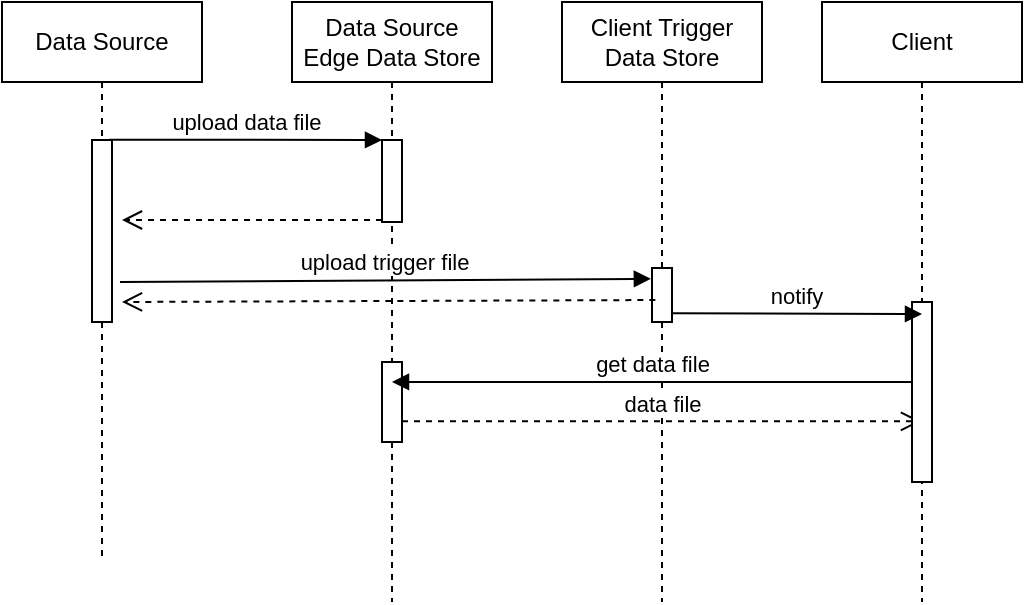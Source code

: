 <mxfile version="13.9.9" type="device" pages="3"><diagram name="current-implementation" id="9361dd3d-8414-5efd-6122-117bd74ce7a7"><mxGraphModel dx="768" dy="482" grid="1" gridSize="10" guides="1" tooltips="1" connect="1" arrows="1" fold="1" page="0" pageScale="1.5" pageWidth="826" pageHeight="1169" background="#ffffff" math="0" shadow="0"><root><mxCell id="0"/><mxCell id="1" parent="0"/><mxCell id="PA6iaZKiZzGVTASpvjL3-89" value="Data Source" style="shape=umlLifeline;perimeter=lifelinePerimeter;whiteSpace=wrap;html=1;container=1;collapsible=0;recursiveResize=0;outlineConnect=0;" vertex="1" parent="1"><mxGeometry x="160" y="90" width="100" height="280" as="geometry"/></mxCell><mxCell id="PA6iaZKiZzGVTASpvjL3-90" value="" style="html=1;points=[];perimeter=orthogonalPerimeter;" vertex="1" parent="PA6iaZKiZzGVTASpvjL3-89"><mxGeometry x="45" y="69" width="10" height="91" as="geometry"/></mxCell><mxCell id="PA6iaZKiZzGVTASpvjL3-91" value="Data Source Edge Data Store" style="shape=umlLifeline;perimeter=lifelinePerimeter;whiteSpace=wrap;html=1;container=1;collapsible=0;recursiveResize=0;outlineConnect=0;" vertex="1" parent="1"><mxGeometry x="305" y="90" width="100" height="300" as="geometry"/></mxCell><mxCell id="PA6iaZKiZzGVTASpvjL3-94" value="" style="html=1;points=[];perimeter=orthogonalPerimeter;" vertex="1" parent="PA6iaZKiZzGVTASpvjL3-91"><mxGeometry x="45" y="69" width="10" height="41" as="geometry"/></mxCell><mxCell id="PA6iaZKiZzGVTASpvjL3-108" value="" style="html=1;points=[];perimeter=orthogonalPerimeter;" vertex="1" parent="PA6iaZKiZzGVTASpvjL3-91"><mxGeometry x="45" y="180" width="10" height="40" as="geometry"/></mxCell><mxCell id="PA6iaZKiZzGVTASpvjL3-95" value="upload data file" style="html=1;verticalAlign=bottom;endArrow=block;entryX=0;entryY=0;exitX=0.833;exitY=-0.002;exitDx=0;exitDy=0;exitPerimeter=0;" edge="1" target="PA6iaZKiZzGVTASpvjL3-94" parent="1" source="PA6iaZKiZzGVTASpvjL3-90"><mxGeometry relative="1" as="geometry"><mxPoint x="220" y="159" as="sourcePoint"/></mxGeometry></mxCell><mxCell id="PA6iaZKiZzGVTASpvjL3-96" value="" style="html=1;verticalAlign=bottom;endArrow=open;dashed=1;endSize=8;" edge="1" source="PA6iaZKiZzGVTASpvjL3-94" parent="1"><mxGeometry relative="1" as="geometry"><mxPoint x="220" y="199" as="targetPoint"/></mxGeometry></mxCell><mxCell id="PA6iaZKiZzGVTASpvjL3-97" value="Client Trigger Data Store" style="shape=umlLifeline;perimeter=lifelinePerimeter;whiteSpace=wrap;html=1;container=1;collapsible=0;recursiveResize=0;outlineConnect=0;" vertex="1" parent="1"><mxGeometry x="440" y="90" width="100" height="300" as="geometry"/></mxCell><mxCell id="PA6iaZKiZzGVTASpvjL3-101" value="" style="html=1;points=[];perimeter=orthogonalPerimeter;" vertex="1" parent="PA6iaZKiZzGVTASpvjL3-97"><mxGeometry x="45" y="133" width="10" height="27" as="geometry"/></mxCell><mxCell id="PA6iaZKiZzGVTASpvjL3-100" value="upload trigger file" style="html=1;verticalAlign=bottom;endArrow=block;exitX=0.59;exitY=0.5;exitDx=0;exitDy=0;exitPerimeter=0;entryX=-0.056;entryY=0.2;entryDx=0;entryDy=0;entryPerimeter=0;" edge="1" parent="1" source="PA6iaZKiZzGVTASpvjL3-89" target="PA6iaZKiZzGVTASpvjL3-101"><mxGeometry relative="1" as="geometry"><mxPoint x="220.0" y="229.588" as="sourcePoint"/><mxPoint x="480" y="230" as="targetPoint"/></mxGeometry></mxCell><mxCell id="PA6iaZKiZzGVTASpvjL3-103" value="data file" style="html=1;verticalAlign=bottom;endArrow=open;dashed=1;endSize=8;exitX=1;exitY=0.742;exitDx=0;exitDy=0;exitPerimeter=0;" edge="1" parent="1" source="PA6iaZKiZzGVTASpvjL3-108" target="PA6iaZKiZzGVTASpvjL3-104"><mxGeometry relative="1" as="geometry"><mxPoint x="350" y="239.71" as="targetPoint"/><mxPoint x="480" y="239.71" as="sourcePoint"/></mxGeometry></mxCell><mxCell id="PA6iaZKiZzGVTASpvjL3-104" value="Client" style="shape=umlLifeline;perimeter=lifelinePerimeter;whiteSpace=wrap;html=1;container=1;collapsible=0;recursiveResize=0;outlineConnect=0;" vertex="1" parent="1"><mxGeometry x="570" y="90" width="100" height="300" as="geometry"/></mxCell><mxCell id="PA6iaZKiZzGVTASpvjL3-105" value="" style="html=1;points=[];perimeter=orthogonalPerimeter;" vertex="1" parent="PA6iaZKiZzGVTASpvjL3-104"><mxGeometry x="45" y="150" width="10" height="90" as="geometry"/></mxCell><mxCell id="PA6iaZKiZzGVTASpvjL3-106" value="notify" style="html=1;verticalAlign=bottom;endArrow=block;exitX=0.59;exitY=0.5;exitDx=0;exitDy=0;exitPerimeter=0;" edge="1" parent="1"><mxGeometry relative="1" as="geometry"><mxPoint x="495" y="245.6" as="sourcePoint"/><mxPoint x="620" y="246" as="targetPoint"/></mxGeometry></mxCell><mxCell id="PA6iaZKiZzGVTASpvjL3-107" value="get data file" style="html=1;verticalAlign=bottom;endArrow=block;exitX=0;exitY=0.444;exitDx=0;exitDy=0;exitPerimeter=0;" edge="1" parent="1" source="PA6iaZKiZzGVTASpvjL3-105" target="PA6iaZKiZzGVTASpvjL3-91"><mxGeometry relative="1" as="geometry"><mxPoint x="230" y="291.6" as="sourcePoint"/><mxPoint x="495.44" y="290.0" as="targetPoint"/></mxGeometry></mxCell><mxCell id="PA6iaZKiZzGVTASpvjL3-109" value="" style="html=1;verticalAlign=bottom;endArrow=open;dashed=1;endSize=8;exitX=0.167;exitY=0.593;exitDx=0;exitDy=0;exitPerimeter=0;" edge="1" parent="1" source="PA6iaZKiZzGVTASpvjL3-101"><mxGeometry relative="1" as="geometry"><mxPoint x="220" y="240" as="targetPoint"/><mxPoint x="350" y="239.5" as="sourcePoint"/></mxGeometry></mxCell></root></mxGraphModel></diagram><diagram id="QciSubPjInlbOa7LIQsw" name="Page-2"><mxGraphModel dx="768" dy="482" grid="1" gridSize="10" guides="1" tooltips="1" connect="1" arrows="1" fold="1" page="1" pageScale="1" pageWidth="850" pageHeight="1100" math="0" shadow="0"><root><mxCell id="tTx-7xE9YMrgVM3sXanv-0"/><mxCell id="tTx-7xE9YMrgVM3sXanv-1" parent="tTx-7xE9YMrgVM3sXanv-0"/><mxCell id="tTx-7xE9YMrgVM3sXanv-4" value="Client" style="swimlane;" vertex="1" parent="tTx-7xE9YMrgVM3sXanv-1"><mxGeometry x="350" y="70" width="320" height="200" as="geometry"><mxRectangle x="350" y="70" width="70" height="23" as="alternateBounds"/></mxGeometry></mxCell><mxCell id="tTx-7xE9YMrgVM3sXanv-12" style="edgeStyle=orthogonalEdgeStyle;rounded=0;orthogonalLoop=1;jettySize=auto;html=1;entryX=0.24;entryY=1.087;entryDx=0;entryDy=0;entryPerimeter=0;" edge="1" parent="tTx-7xE9YMrgVM3sXanv-4" source="tTx-7xE9YMrgVM3sXanv-7" target="tTx-7xE9YMrgVM3sXanv-11"><mxGeometry relative="1" as="geometry"/></mxCell><mxCell id="tTx-7xE9YMrgVM3sXanv-7" value="" style="verticalLabelPosition=bottom;html=1;verticalAlign=top;align=center;strokeColor=none;fillColor=#00BEF2;shape=mxgraph.azure.storage_blob;" vertex="1" parent="tTx-7xE9YMrgVM3sXanv-4"><mxGeometry x="25" y="117.5" width="50" height="45" as="geometry"/></mxCell><mxCell id="tTx-7xE9YMrgVM3sXanv-18" style="edgeStyle=orthogonalEdgeStyle;rounded=0;orthogonalLoop=1;jettySize=auto;html=1;entryX=-0.013;entryY=0.493;entryDx=0;entryDy=0;entryPerimeter=0;exitX=0.76;exitY=1.047;exitDx=0;exitDy=0;exitPerimeter=0;" edge="1" parent="tTx-7xE9YMrgVM3sXanv-4" source="tTx-7xE9YMrgVM3sXanv-11" target="tTx-7xE9YMrgVM3sXanv-13"><mxGeometry relative="1" as="geometry"><Array as="points"><mxPoint x="148" y="154"/></Array></mxGeometry></mxCell><mxCell id="tTx-7xE9YMrgVM3sXanv-11" value="" style="aspect=fixed;html=1;points=[];align=center;image;fontSize=12;image=img/lib/mscae/Data_Factory.svg;" vertex="1" parent="tTx-7xE9YMrgVM3sXanv-4"><mxGeometry x="110" y="38" width="50" height="50" as="geometry"/></mxCell><mxCell id="tTx-7xE9YMrgVM3sXanv-17" style="edgeStyle=orthogonalEdgeStyle;rounded=0;orthogonalLoop=1;jettySize=auto;html=1;" edge="1" parent="tTx-7xE9YMrgVM3sXanv-4" source="tTx-7xE9YMrgVM3sXanv-13" target="tTx-7xE9YMrgVM3sXanv-16"><mxGeometry relative="1" as="geometry"/></mxCell><mxCell id="tTx-7xE9YMrgVM3sXanv-13" value="" style="aspect=fixed;html=1;points=[];align=center;image;fontSize=12;image=img/lib/mscae/Databricks.svg;" vertex="1" parent="tTx-7xE9YMrgVM3sXanv-4"><mxGeometry x="230" y="130" width="50" height="48" as="geometry"/></mxCell><mxCell id="tTx-7xE9YMrgVM3sXanv-16" value="" style="aspect=fixed;html=1;points=[];align=center;image;fontSize=12;image=img/lib/mscae/Data_Lake_Storage.svg;" vertex="1" parent="tTx-7xE9YMrgVM3sXanv-4"><mxGeometry x="230" y="38" width="50" height="46" as="geometry"/></mxCell><mxCell id="tTx-7xE9YMrgVM3sXanv-15" style="edgeStyle=orthogonalEdgeStyle;rounded=0;orthogonalLoop=1;jettySize=auto;html=1;entryX=-0.053;entryY=0.558;entryDx=0;entryDy=0;entryPerimeter=0;" edge="1" parent="tTx-7xE9YMrgVM3sXanv-4" source="tTx-7xE9YMrgVM3sXanv-11" target="tTx-7xE9YMrgVM3sXanv-16"><mxGeometry relative="1" as="geometry"><mxPoint x="210" y="63" as="targetPoint"/></mxGeometry></mxCell><mxCell id="tTx-7xE9YMrgVM3sXanv-5" value="Container" style="swimlane;" vertex="1" parent="tTx-7xE9YMrgVM3sXanv-1"><mxGeometry x="40" y="70" width="200" height="200" as="geometry"/></mxCell><mxCell id="tTx-7xE9YMrgVM3sXanv-6" value="" style="aspect=fixed;html=1;points=[];align=center;image;fontSize=12;image=img/lib/mscae/Data_Lake_Storage.svg;" vertex="1" parent="tTx-7xE9YMrgVM3sXanv-5"><mxGeometry x="120" y="40" width="50" height="46" as="geometry"/></mxCell><mxCell id="tTx-7xE9YMrgVM3sXanv-9" style="edgeStyle=orthogonalEdgeStyle;rounded=0;orthogonalLoop=1;jettySize=auto;html=1;entryX=-0.067;entryY=0.457;entryDx=0;entryDy=0;entryPerimeter=0;" edge="1" parent="tTx-7xE9YMrgVM3sXanv-5" source="tTx-7xE9YMrgVM3sXanv-8" target="tTx-7xE9YMrgVM3sXanv-6"><mxGeometry relative="1" as="geometry"><Array as="points"><mxPoint x="70" y="61"/></Array></mxGeometry></mxCell><mxCell id="tTx-7xE9YMrgVM3sXanv-8" value="Source System" style="rounded=1;whiteSpace=wrap;html=1;" vertex="1" parent="tTx-7xE9YMrgVM3sXanv-5"><mxGeometry x="10" y="110" width="120" height="60" as="geometry"/></mxCell><mxCell id="tTx-7xE9YMrgVM3sXanv-10" style="edgeStyle=orthogonalEdgeStyle;rounded=0;orthogonalLoop=1;jettySize=auto;html=1;entryX=0;entryY=0.5;entryDx=0;entryDy=0;entryPerimeter=0;" edge="1" parent="tTx-7xE9YMrgVM3sXanv-1" source="tTx-7xE9YMrgVM3sXanv-8" target="tTx-7xE9YMrgVM3sXanv-7"><mxGeometry relative="1" as="geometry"/></mxCell><mxCell id="tTx-7xE9YMrgVM3sXanv-14" style="edgeStyle=orthogonalEdgeStyle;rounded=0;orthogonalLoop=1;jettySize=auto;html=1;" edge="1" parent="tTx-7xE9YMrgVM3sXanv-1" source="tTx-7xE9YMrgVM3sXanv-11" target="tTx-7xE9YMrgVM3sXanv-6"><mxGeometry relative="1" as="geometry"/></mxCell></root></mxGraphModel></diagram><diagram id="uG-w4HM03-jNk5OXdhyw" name="batch-dial"><mxGraphModel dx="1097" dy="689" grid="1" gridSize="10" guides="1" tooltips="1" connect="1" arrows="1" fold="1" page="1" pageScale="1" pageWidth="850" pageHeight="1100" math="0" shadow="0"><root><mxCell id="0xbVslMbCpy5ptF3dPzT-0"/><mxCell id="0xbVslMbCpy5ptF3dPzT-1" parent="0xbVslMbCpy5ptF3dPzT-0"/><mxCell id="0xbVslMbCpy5ptF3dPzT-2" value="Client" style="swimlane;" vertex="1" parent="0xbVslMbCpy5ptF3dPzT-1"><mxGeometry x="350" y="70" width="820" height="500" as="geometry"><mxRectangle x="350" y="70" width="70" height="23" as="alternateBounds"/></mxGeometry></mxCell><mxCell id="tYl-5Z3dUukXkzp8Opwi-8" value="&amp;nbsp;trigger file&amp;nbsp;" style="edgeStyle=orthogonalEdgeStyle;rounded=0;orthogonalLoop=1;jettySize=auto;html=1;entryX=0.5;entryY=0;entryDx=0;entryDy=0;entryPerimeter=0;exitX=0.007;exitY=0.681;exitDx=0;exitDy=0;exitPerimeter=0;" edge="1" parent="0xbVslMbCpy5ptF3dPzT-2" source="0xbVslMbCpy5ptF3dPzT-8" target="tYl-5Z3dUukXkzp8Opwi-2"><mxGeometry relative="1" as="geometry"/></mxCell><mxCell id="N-jad-qQ6gOrnkVaCKxT-2" style="edgeStyle=orthogonalEdgeStyle;rounded=0;orthogonalLoop=1;jettySize=auto;html=1;entryX=0;entryY=0.48;entryDx=0;entryDy=0;entryPerimeter=0;" edge="1" parent="0xbVslMbCpy5ptF3dPzT-2" source="0xbVslMbCpy5ptF3dPzT-8" target="N-jad-qQ6gOrnkVaCKxT-1"><mxGeometry relative="1" as="geometry"/></mxCell><mxCell id="0xbVslMbCpy5ptF3dPzT-8" value="ingest job" style="aspect=fixed;html=1;points=[];align=center;image;fontSize=12;image=img/lib/mscae/Databricks.svg;" vertex="1" parent="0xbVslMbCpy5ptF3dPzT-2"><mxGeometry x="159" y="39" width="50" height="48" as="geometry"/></mxCell><mxCell id="BOcROSrUk8O_8oLf04tJ-0" style="edgeStyle=orthogonalEdgeStyle;rounded=0;orthogonalLoop=1;jettySize=auto;html=1;entryX=0.49;entryY=1.044;entryDx=0;entryDy=0;entryPerimeter=0;targetPerimeterSpacing=0;" edge="1" parent="0xbVslMbCpy5ptF3dPzT-2" source="tYl-5Z3dUukXkzp8Opwi-3" target="0xbVslMbCpy5ptF3dPzT-8"><mxGeometry relative="1" as="geometry"/></mxCell><mxCell id="tYl-5Z3dUukXkzp8Opwi-3" value="trigger receiver" style="aspect=fixed;html=1;points=[];align=center;image;fontSize=12;image=img/lib/azure2/compute/Function_Apps.svg;" vertex="1" parent="0xbVslMbCpy5ptF3dPzT-2"><mxGeometry x="150" y="140" width="68" height="60" as="geometry"/></mxCell><mxCell id="tYl-5Z3dUukXkzp8Opwi-2" value="trigger store" style="verticalLabelPosition=bottom;html=1;verticalAlign=top;align=center;strokeColor=none;fillColor=#00BEF2;shape=mxgraph.azure.storage_blob;" vertex="1" parent="0xbVslMbCpy5ptF3dPzT-2"><mxGeometry x="30" y="117.5" width="50" height="45" as="geometry"/></mxCell><mxCell id="tYl-5Z3dUukXkzp8Opwi-5" style="edgeStyle=orthogonalEdgeStyle;rounded=0;orthogonalLoop=1;jettySize=auto;html=1;" edge="1" parent="0xbVslMbCpy5ptF3dPzT-2" source="tYl-5Z3dUukXkzp8Opwi-2" target="tYl-5Z3dUukXkzp8Opwi-3"><mxGeometry relative="1" as="geometry"/></mxCell><mxCell id="N-jad-qQ6gOrnkVaCKxT-4" value="&amp;nbsp;change feed&amp;nbsp;" style="edgeStyle=orthogonalEdgeStyle;rounded=0;orthogonalLoop=1;jettySize=auto;html=1;" edge="1" parent="0xbVslMbCpy5ptF3dPzT-2" source="N-jad-qQ6gOrnkVaCKxT-1" target="N-jad-qQ6gOrnkVaCKxT-3"><mxGeometry relative="1" as="geometry"/></mxCell><mxCell id="N-jad-qQ6gOrnkVaCKxT-1" value="raw layer" style="aspect=fixed;html=1;points=[];align=center;image;fontSize=12;image=img/lib/mscae/CosmosDB.svg;" vertex="1" parent="0xbVslMbCpy5ptF3dPzT-2"><mxGeometry x="270" y="39" width="50" height="50" as="geometry"/></mxCell><mxCell id="N-jad-qQ6gOrnkVaCKxT-10" style="edgeStyle=orthogonalEdgeStyle;rounded=0;orthogonalLoop=1;jettySize=auto;html=1;targetPerimeterSpacing=0;" edge="1" parent="0xbVslMbCpy5ptF3dPzT-2" source="N-jad-qQ6gOrnkVaCKxT-3" target="N-jad-qQ6gOrnkVaCKxT-9"><mxGeometry relative="1" as="geometry"/></mxCell><mxCell id="N-jad-qQ6gOrnkVaCKxT-3" value="inbound handler" style="aspect=fixed;html=1;points=[];align=center;image;fontSize=12;image=img/lib/azure2/compute/Function_Apps.svg;" vertex="1" parent="0xbVslMbCpy5ptF3dPzT-2"><mxGeometry x="450" y="34" width="68" height="60" as="geometry"/></mxCell><mxCell id="N-jad-qQ6gOrnkVaCKxT-8" style="edgeStyle=orthogonalEdgeStyle;rounded=0;orthogonalLoop=1;jettySize=auto;html=1;targetPerimeterSpacing=20;" edge="1" parent="0xbVslMbCpy5ptF3dPzT-2" source="N-jad-qQ6gOrnkVaCKxT-6" target="N-jad-qQ6gOrnkVaCKxT-1"><mxGeometry relative="1" as="geometry"/></mxCell><mxCell id="N-jad-qQ6gOrnkVaCKxT-6" value="discrete update&lt;br&gt;endpoint" style="aspect=fixed;html=1;points=[];align=center;image;fontSize=12;image=img/lib/azure2/compute/Function_Apps.svg;" vertex="1" parent="0xbVslMbCpy5ptF3dPzT-2"><mxGeometry x="30" y="250" width="68" height="60" as="geometry"/></mxCell><mxCell id="N-jad-qQ6gOrnkVaCKxT-18" value="change feed" style="edgeStyle=orthogonalEdgeStyle;rounded=0;orthogonalLoop=1;jettySize=auto;html=1;entryX=0.515;entryY=-0.032;entryDx=0;entryDy=0;entryPerimeter=0;targetPerimeterSpacing=0;exitX=0.52;exitY=1.029;exitDx=0;exitDy=0;exitPerimeter=0;" edge="1" parent="0xbVslMbCpy5ptF3dPzT-2" source="N-jad-qQ6gOrnkVaCKxT-9" target="N-jad-qQ6gOrnkVaCKxT-17"><mxGeometry relative="1" as="geometry"><Array as="points"/></mxGeometry></mxCell><mxCell id="N-jad-qQ6gOrnkVaCKxT-26" style="edgeStyle=orthogonalEdgeStyle;rounded=0;orthogonalLoop=1;jettySize=auto;html=1;targetPerimeterSpacing=0;exitX=0.081;exitY=1.013;exitDx=0;exitDy=0;exitPerimeter=0;" edge="1" parent="0xbVslMbCpy5ptF3dPzT-2" source="N-jad-qQ6gOrnkVaCKxT-9" target="N-jad-qQ6gOrnkVaCKxT-25"><mxGeometry relative="1" as="geometry"><Array as="points"><mxPoint x="604" y="120"/><mxPoint x="484" y="120"/></Array></mxGeometry></mxCell><mxCell id="N-jad-qQ6gOrnkVaCKxT-9" value="" style="aspect=fixed;html=1;points=[];align=center;image;fontSize=12;image=img/lib/mscae/CosmosDB.svg;" vertex="1" parent="0xbVslMbCpy5ptF3dPzT-2"><mxGeometry x="600" y="39" width="50" height="50" as="geometry"/></mxCell><mxCell id="N-jad-qQ6gOrnkVaCKxT-13" style="edgeStyle=orthogonalEdgeStyle;rounded=0;orthogonalLoop=1;jettySize=auto;html=1;entryX=1.006;entryY=0.48;entryDx=0;entryDy=0;entryPerimeter=0;targetPerimeterSpacing=0;" edge="1" parent="0xbVslMbCpy5ptF3dPzT-2" source="N-jad-qQ6gOrnkVaCKxT-11" target="N-jad-qQ6gOrnkVaCKxT-9"><mxGeometry relative="1" as="geometry"/></mxCell><mxCell id="N-jad-qQ6gOrnkVaCKxT-11" value="entity serve endpoint" style="aspect=fixed;html=1;points=[];align=center;image;fontSize=12;image=img/lib/azure2/compute/Function_Apps.svg;" vertex="1" parent="0xbVslMbCpy5ptF3dPzT-2"><mxGeometry x="720" y="33" width="68" height="60" as="geometry"/></mxCell><mxCell id="N-jad-qQ6gOrnkVaCKxT-20" style="edgeStyle=orthogonalEdgeStyle;rounded=0;orthogonalLoop=1;jettySize=auto;html=1;targetPerimeterSpacing=0;" edge="1" parent="0xbVslMbCpy5ptF3dPzT-2" source="N-jad-qQ6gOrnkVaCKxT-17" target="N-jad-qQ6gOrnkVaCKxT-19"><mxGeometry relative="1" as="geometry"/></mxCell><mxCell id="N-jad-qQ6gOrnkVaCKxT-17" value="entity serve endpoint" style="aspect=fixed;html=1;points=[];align=center;image;fontSize=12;image=img/lib/azure2/compute/Function_Apps.svg;" vertex="1" parent="0xbVslMbCpy5ptF3dPzT-2"><mxGeometry x="591" y="170" width="68" height="60" as="geometry"/></mxCell><mxCell id="N-jad-qQ6gOrnkVaCKxT-19" value="entity update hub" style="aspect=fixed;html=1;points=[];align=center;image;fontSize=12;image=img/lib/mscae/Event_Hubs.svg;" vertex="1" parent="0xbVslMbCpy5ptF3dPzT-2"><mxGeometry x="601" y="290" width="48" height="50" as="geometry"/></mxCell><mxCell id="N-jad-qQ6gOrnkVaCKxT-28" style="edgeStyle=orthogonalEdgeStyle;rounded=0;orthogonalLoop=1;jettySize=auto;html=1;entryX=-0.002;entryY=0.544;entryDx=0;entryDy=0;entryPerimeter=0;targetPerimeterSpacing=0;" edge="1" parent="0xbVslMbCpy5ptF3dPzT-2" source="N-jad-qQ6gOrnkVaCKxT-25"><mxGeometry relative="1" as="geometry"><mxPoint x="598.88" y="417.536" as="targetPoint"/><Array as="points"><mxPoint x="484" y="418"/></Array></mxGeometry></mxCell><mxCell id="N-jad-qQ6gOrnkVaCKxT-25" value="analytics builder" style="aspect=fixed;html=1;points=[];align=center;image;fontSize=12;image=img/lib/mscae/Databricks.svg;" vertex="1" parent="0xbVslMbCpy5ptF3dPzT-2"><mxGeometry x="459" y="190" width="50" height="48" as="geometry"/></mxCell><mxCell id="N-jad-qQ6gOrnkVaCKxT-29" value="Analytical Storage" style="aspect=fixed;html=1;points=[];align=center;image;fontSize=12;image=img/lib/mscae/SQL_Database_generic.svg;" vertex="1" parent="0xbVslMbCpy5ptF3dPzT-2"><mxGeometry x="601" y="390" width="38" height="50" as="geometry"/></mxCell><mxCell id="0xbVslMbCpy5ptF3dPzT-11" value="Source System" style="swimlane;startSize=23;" vertex="1" parent="0xbVslMbCpy5ptF3dPzT-1"><mxGeometry x="40" y="70" width="200" height="200" as="geometry"/></mxCell><mxCell id="0xbVslMbCpy5ptF3dPzT-12" value="edge store" style="aspect=fixed;html=1;points=[];align=center;image;fontSize=12;image=img/lib/mscae/Data_Lake_Storage.svg;" vertex="1" parent="0xbVslMbCpy5ptF3dPzT-11"><mxGeometry x="120" y="40" width="50" height="46" as="geometry"/></mxCell><mxCell id="0xbVslMbCpy5ptF3dPzT-13" value="&amp;nbsp;data file&amp;nbsp;" style="edgeStyle=orthogonalEdgeStyle;rounded=0;orthogonalLoop=1;jettySize=auto;html=1;entryX=-0.067;entryY=0.457;entryDx=0;entryDy=0;entryPerimeter=0;" edge="1" parent="0xbVslMbCpy5ptF3dPzT-11" source="0xbVslMbCpy5ptF3dPzT-14" target="0xbVslMbCpy5ptF3dPzT-12"><mxGeometry relative="1" as="geometry"><Array as="points"><mxPoint x="70" y="61"/></Array></mxGeometry></mxCell><mxCell id="0xbVslMbCpy5ptF3dPzT-14" value="Export" style="rounded=1;whiteSpace=wrap;html=1;" vertex="1" parent="0xbVslMbCpy5ptF3dPzT-11"><mxGeometry x="10" y="110" width="120" height="60" as="geometry"/></mxCell><mxCell id="0xbVslMbCpy5ptF3dPzT-18" value="&amp;nbsp;trigger file&amp;nbsp;" style="edgeStyle=orthogonalEdgeStyle;rounded=0;orthogonalLoop=1;jettySize=auto;html=1;entryX=0;entryY=0.5;entryDx=0;entryDy=0;entryPerimeter=0;" edge="1" parent="0xbVslMbCpy5ptF3dPzT-1" source="0xbVslMbCpy5ptF3dPzT-14" target="tYl-5Z3dUukXkzp8Opwi-2"><mxGeometry relative="1" as="geometry"><mxPoint x="170" y="210" as="sourcePoint"/><mxPoint x="260" y="210" as="targetPoint"/></mxGeometry></mxCell><mxCell id="tYl-5Z3dUukXkzp8Opwi-0" value="https://docs.microsoft.com/en-us/azure/storage/blobs/data-lake-storage-events" style="text;html=1;align=center;verticalAlign=middle;resizable=0;points=[];autosize=1;" vertex="1" parent="0xbVslMbCpy5ptF3dPzT-1"><mxGeometry x="190" y="630" width="430" height="20" as="geometry"/></mxCell><mxCell id="tYl-5Z3dUukXkzp8Opwi-7" style="edgeStyle=orthogonalEdgeStyle;rounded=0;orthogonalLoop=1;jettySize=auto;html=1;" edge="1" parent="0xbVslMbCpy5ptF3dPzT-1" source="0xbVslMbCpy5ptF3dPzT-8" target="0xbVslMbCpy5ptF3dPzT-12"><mxGeometry relative="1" as="geometry"/></mxCell><mxCell id="N-jad-qQ6gOrnkVaCKxT-0" value="&amp;nbsp;data file&amp;nbsp;" style="edgeLabel;html=1;align=center;verticalAlign=middle;resizable=0;points=[];" vertex="1" connectable="0" parent="tYl-5Z3dUukXkzp8Opwi-7"><mxGeometry x="0.353" y="-2" relative="1" as="geometry"><mxPoint as="offset"/></mxGeometry></mxCell><mxCell id="N-jad-qQ6gOrnkVaCKxT-7" value="discrete update&lt;br&gt;mini batch&lt;br&gt;GraphQL HTTPS" style="edgeStyle=orthogonalEdgeStyle;rounded=0;orthogonalLoop=1;jettySize=auto;html=1;entryX=-0.015;entryY=0.5;entryDx=0;entryDy=0;entryPerimeter=0;" edge="1" parent="0xbVslMbCpy5ptF3dPzT-1" source="N-jad-qQ6gOrnkVaCKxT-5" target="N-jad-qQ6gOrnkVaCKxT-6"><mxGeometry relative="1" as="geometry"/></mxCell><mxCell id="N-jad-qQ6gOrnkVaCKxT-5" value="Source Application" style="rounded=1;whiteSpace=wrap;html=1;" vertex="1" parent="0xbVslMbCpy5ptF3dPzT-1"><mxGeometry x="40" y="320" width="200" height="60" as="geometry"/></mxCell><mxCell id="N-jad-qQ6gOrnkVaCKxT-15" value="GraphQL&lt;br&gt;HTTPS" style="edgeStyle=orthogonalEdgeStyle;rounded=0;orthogonalLoop=1;jettySize=auto;html=1;targetPerimeterSpacing=0;" edge="1" parent="0xbVslMbCpy5ptF3dPzT-1" source="N-jad-qQ6gOrnkVaCKxT-14" target="N-jad-qQ6gOrnkVaCKxT-11"><mxGeometry relative="1" as="geometry"/></mxCell><mxCell id="N-jad-qQ6gOrnkVaCKxT-14" value="Client" style="rounded=1;whiteSpace=wrap;html=1;" vertex="1" parent="0xbVslMbCpy5ptF3dPzT-1"><mxGeometry x="1270" y="103" width="120" height="60" as="geometry"/></mxCell><mxCell id="N-jad-qQ6gOrnkVaCKxT-21" style="edgeStyle=orthogonalEdgeStyle;rounded=0;orthogonalLoop=1;jettySize=auto;html=1;targetPerimeterSpacing=0;" edge="1" parent="0xbVslMbCpy5ptF3dPzT-1" source="N-jad-qQ6gOrnkVaCKxT-16" target="N-jad-qQ6gOrnkVaCKxT-19"><mxGeometry relative="1" as="geometry"/></mxCell><mxCell id="N-jad-qQ6gOrnkVaCKxT-16" value="Streaming Client" style="rounded=1;whiteSpace=wrap;html=1;" vertex="1" parent="0xbVslMbCpy5ptF3dPzT-1"><mxGeometry x="1275" y="355" width="120" height="60" as="geometry"/></mxCell><mxCell id="N-jad-qQ6gOrnkVaCKxT-22" value="Observer Client" style="rounded=1;whiteSpace=wrap;html=1;" vertex="1" parent="0xbVslMbCpy5ptF3dPzT-1"><mxGeometry x="1270" y="240" width="120" height="60" as="geometry"/></mxCell><mxCell id="N-jad-qQ6gOrnkVaCKxT-24" value="&amp;nbsp;WebHook&amp;nbsp;&lt;br&gt;HTTPS" style="edgeStyle=orthogonalEdgeStyle;rounded=0;orthogonalLoop=1;jettySize=auto;html=1;targetPerimeterSpacing=0;" edge="1" parent="0xbVslMbCpy5ptF3dPzT-1" source="N-jad-qQ6gOrnkVaCKxT-17" target="N-jad-qQ6gOrnkVaCKxT-22"><mxGeometry relative="1" as="geometry"/></mxCell><mxCell id="N-jad-qQ6gOrnkVaCKxT-31" style="edgeStyle=orthogonalEdgeStyle;rounded=0;orthogonalLoop=1;jettySize=auto;html=1;entryX=0.968;entryY=0.551;entryDx=0;entryDy=0;entryPerimeter=0;targetPerimeterSpacing=0;" edge="1" parent="0xbVslMbCpy5ptF3dPzT-1" source="N-jad-qQ6gOrnkVaCKxT-30" target="N-jad-qQ6gOrnkVaCKxT-29"><mxGeometry relative="1" as="geometry"/></mxCell><mxCell id="N-jad-qQ6gOrnkVaCKxT-30" value="Analytical Client" style="rounded=1;whiteSpace=wrap;html=1;" vertex="1" parent="0xbVslMbCpy5ptF3dPzT-1"><mxGeometry x="1275" y="460" width="120" height="50" as="geometry"/></mxCell><mxCell id="BOcROSrUk8O_8oLf04tJ-1" value="https://graphql.org/code/#python" style="text;html=1;align=center;verticalAlign=middle;resizable=0;points=[];autosize=1;" vertex="1" parent="0xbVslMbCpy5ptF3dPzT-1"><mxGeometry x="200" y="660" width="190" height="20" as="geometry"/></mxCell></root></mxGraphModel></diagram></mxfile>